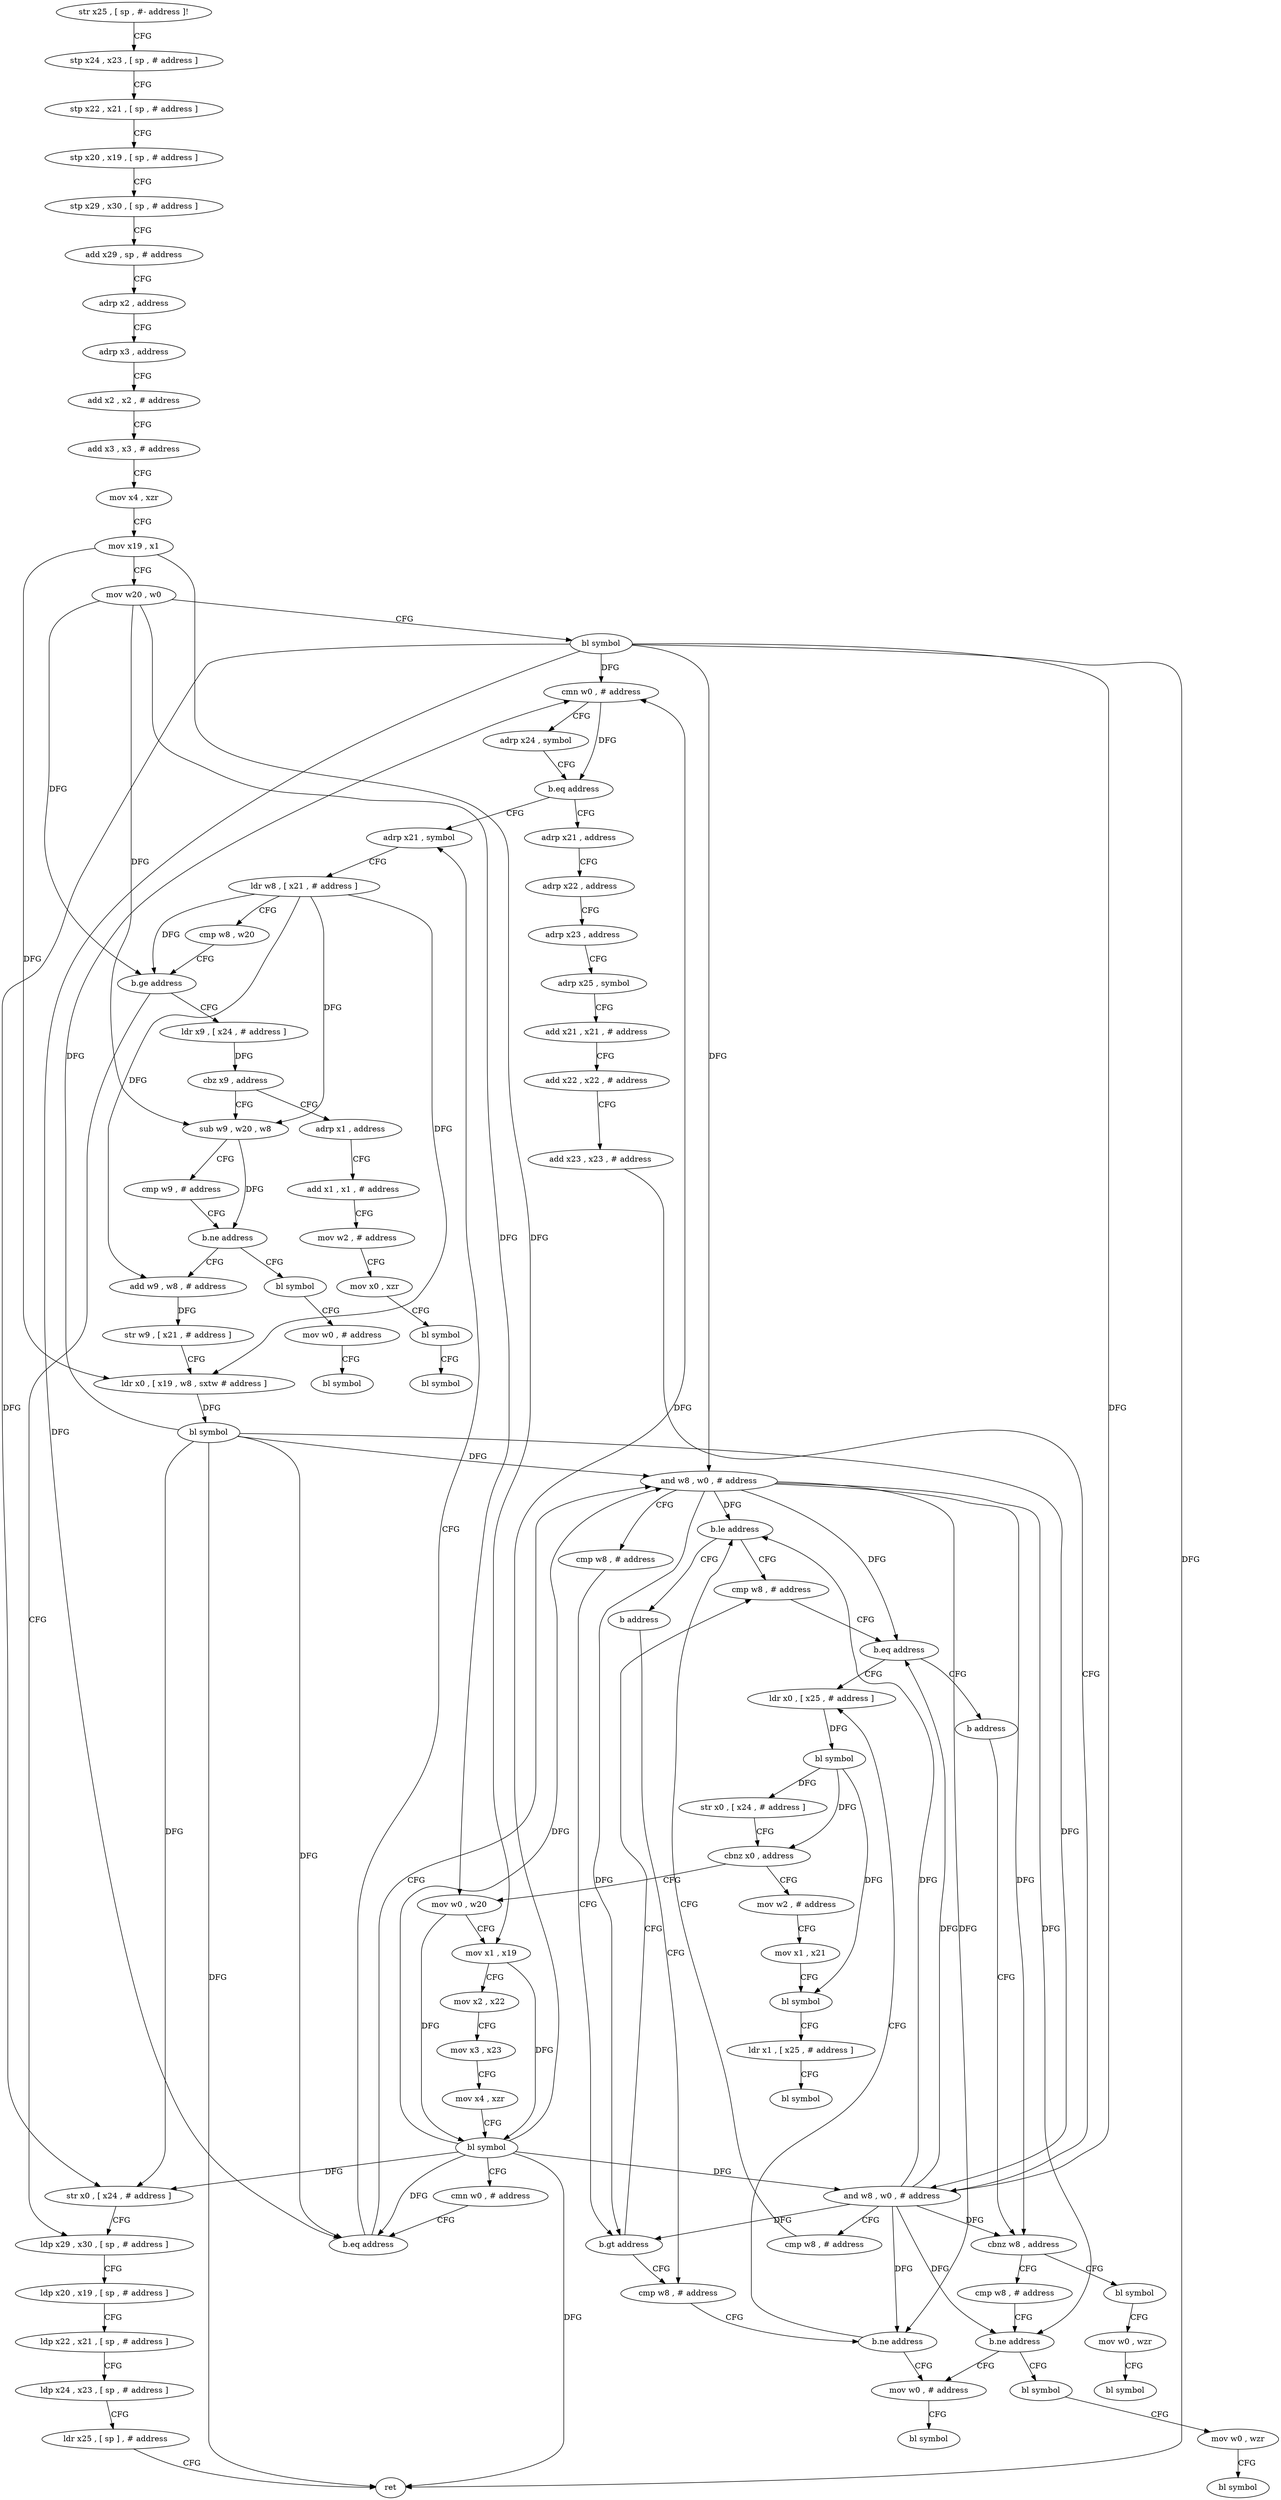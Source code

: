 digraph "func" {
"4214700" [label = "str x25 , [ sp , #- address ]!" ]
"4214704" [label = "stp x24 , x23 , [ sp , # address ]" ]
"4214708" [label = "stp x22 , x21 , [ sp , # address ]" ]
"4214712" [label = "stp x20 , x19 , [ sp , # address ]" ]
"4214716" [label = "stp x29 , x30 , [ sp , # address ]" ]
"4214720" [label = "add x29 , sp , # address" ]
"4214724" [label = "adrp x2 , address" ]
"4214728" [label = "adrp x3 , address" ]
"4214732" [label = "add x2 , x2 , # address" ]
"4214736" [label = "add x3 , x3 , # address" ]
"4214740" [label = "mov x4 , xzr" ]
"4214744" [label = "mov x19 , x1" ]
"4214748" [label = "mov w20 , w0" ]
"4214752" [label = "bl symbol" ]
"4214756" [label = "cmn w0 , # address" ]
"4214760" [label = "adrp x24 , symbol" ]
"4214764" [label = "b.eq address" ]
"4214916" [label = "adrp x21 , symbol" ]
"4214768" [label = "adrp x21 , address" ]
"4214920" [label = "ldr w8 , [ x21 , # address ]" ]
"4214924" [label = "cmp w8 , w20" ]
"4214928" [label = "b.ge address" ]
"4215000" [label = "ldp x29 , x30 , [ sp , # address ]" ]
"4214932" [label = "ldr x9 , [ x24 , # address ]" ]
"4214772" [label = "adrp x22 , address" ]
"4214776" [label = "adrp x23 , address" ]
"4214780" [label = "adrp x25 , symbol" ]
"4214784" [label = "add x21 , x21 , # address" ]
"4214788" [label = "add x22 , x22 , # address" ]
"4214792" [label = "add x23 , x23 , # address" ]
"4214796" [label = "and w8 , w0 , # address" ]
"4214800" [label = "cmp w8 , # address" ]
"4214804" [label = "b.le address" ]
"4214856" [label = "cmp w8 , # address" ]
"4214808" [label = "b address" ]
"4215004" [label = "ldp x20 , x19 , [ sp , # address ]" ]
"4215008" [label = "ldp x22 , x21 , [ sp , # address ]" ]
"4215012" [label = "ldp x24 , x23 , [ sp , # address ]" ]
"4215016" [label = "ldr x25 , [ sp ] , # address" ]
"4215020" [label = "ret" ]
"4214936" [label = "cbz x9 , address" ]
"4214968" [label = "sub w9 , w20 , w8" ]
"4214940" [label = "adrp x1 , address" ]
"4214860" [label = "b.eq address" ]
"4214876" [label = "ldr x0 , [ x25 , # address ]" ]
"4214864" [label = "b address" ]
"4214868" [label = "cmp w8 , # address" ]
"4214972" [label = "cmp w9 , # address" ]
"4214976" [label = "b.ne address" ]
"4215068" [label = "bl symbol" ]
"4214980" [label = "add w9 , w8 , # address" ]
"4214944" [label = "add x1 , x1 , # address" ]
"4214948" [label = "mov w2 , # address" ]
"4214952" [label = "mov x0 , xzr" ]
"4214956" [label = "bl symbol" ]
"4214960" [label = "bl symbol" ]
"4214880" [label = "bl symbol" ]
"4214884" [label = "str x0 , [ x24 , # address ]" ]
"4214888" [label = "cbnz x0 , address" ]
"4214812" [label = "mov w0 , w20" ]
"4214892" [label = "mov w2 , # address" ]
"4215024" [label = "cbnz w8 , address" ]
"4214872" [label = "b.ne address" ]
"4215060" [label = "mov w0 , # address" ]
"4215072" [label = "mov w0 , # address" ]
"4215076" [label = "bl symbol" ]
"4214984" [label = "str w9 , [ x21 , # address ]" ]
"4214988" [label = "ldr x0 , [ x19 , w8 , sxtw # address ]" ]
"4214992" [label = "bl symbol" ]
"4214996" [label = "str x0 , [ x24 , # address ]" ]
"4214816" [label = "mov x1 , x19" ]
"4214820" [label = "mov x2 , x22" ]
"4214824" [label = "mov x3 , x23" ]
"4214828" [label = "mov x4 , xzr" ]
"4214832" [label = "bl symbol" ]
"4214836" [label = "cmn w0 , # address" ]
"4214840" [label = "b.eq address" ]
"4214844" [label = "and w8 , w0 , # address" ]
"4214896" [label = "mov x1 , x21" ]
"4214900" [label = "bl symbol" ]
"4214904" [label = "ldr x1 , [ x25 , # address ]" ]
"4214908" [label = "bl symbol" ]
"4215040" [label = "cmp w8 , # address" ]
"4215028" [label = "bl symbol" ]
"4215064" [label = "bl symbol" ]
"4214848" [label = "cmp w8 , # address" ]
"4214852" [label = "b.gt address" ]
"4215044" [label = "b.ne address" ]
"4215048" [label = "bl symbol" ]
"4215032" [label = "mov w0 , wzr" ]
"4215036" [label = "bl symbol" ]
"4215052" [label = "mov w0 , wzr" ]
"4215056" [label = "bl symbol" ]
"4214700" -> "4214704" [ label = "CFG" ]
"4214704" -> "4214708" [ label = "CFG" ]
"4214708" -> "4214712" [ label = "CFG" ]
"4214712" -> "4214716" [ label = "CFG" ]
"4214716" -> "4214720" [ label = "CFG" ]
"4214720" -> "4214724" [ label = "CFG" ]
"4214724" -> "4214728" [ label = "CFG" ]
"4214728" -> "4214732" [ label = "CFG" ]
"4214732" -> "4214736" [ label = "CFG" ]
"4214736" -> "4214740" [ label = "CFG" ]
"4214740" -> "4214744" [ label = "CFG" ]
"4214744" -> "4214748" [ label = "CFG" ]
"4214744" -> "4214988" [ label = "DFG" ]
"4214744" -> "4214816" [ label = "DFG" ]
"4214748" -> "4214752" [ label = "CFG" ]
"4214748" -> "4214928" [ label = "DFG" ]
"4214748" -> "4214968" [ label = "DFG" ]
"4214748" -> "4214812" [ label = "DFG" ]
"4214752" -> "4214756" [ label = "DFG" ]
"4214752" -> "4214796" [ label = "DFG" ]
"4214752" -> "4215020" [ label = "DFG" ]
"4214752" -> "4214996" [ label = "DFG" ]
"4214752" -> "4214840" [ label = "DFG" ]
"4214752" -> "4214844" [ label = "DFG" ]
"4214756" -> "4214760" [ label = "CFG" ]
"4214756" -> "4214764" [ label = "DFG" ]
"4214760" -> "4214764" [ label = "CFG" ]
"4214764" -> "4214916" [ label = "CFG" ]
"4214764" -> "4214768" [ label = "CFG" ]
"4214916" -> "4214920" [ label = "CFG" ]
"4214768" -> "4214772" [ label = "CFG" ]
"4214920" -> "4214924" [ label = "CFG" ]
"4214920" -> "4214928" [ label = "DFG" ]
"4214920" -> "4214968" [ label = "DFG" ]
"4214920" -> "4214980" [ label = "DFG" ]
"4214920" -> "4214988" [ label = "DFG" ]
"4214924" -> "4214928" [ label = "CFG" ]
"4214928" -> "4215000" [ label = "CFG" ]
"4214928" -> "4214932" [ label = "CFG" ]
"4215000" -> "4215004" [ label = "CFG" ]
"4214932" -> "4214936" [ label = "DFG" ]
"4214772" -> "4214776" [ label = "CFG" ]
"4214776" -> "4214780" [ label = "CFG" ]
"4214780" -> "4214784" [ label = "CFG" ]
"4214784" -> "4214788" [ label = "CFG" ]
"4214788" -> "4214792" [ label = "CFG" ]
"4214792" -> "4214796" [ label = "CFG" ]
"4214796" -> "4214800" [ label = "CFG" ]
"4214796" -> "4214804" [ label = "DFG" ]
"4214796" -> "4214860" [ label = "DFG" ]
"4214796" -> "4214872" [ label = "DFG" ]
"4214796" -> "4215024" [ label = "DFG" ]
"4214796" -> "4214852" [ label = "DFG" ]
"4214796" -> "4215044" [ label = "DFG" ]
"4214800" -> "4214804" [ label = "CFG" ]
"4214804" -> "4214856" [ label = "CFG" ]
"4214804" -> "4214808" [ label = "CFG" ]
"4214856" -> "4214860" [ label = "CFG" ]
"4214808" -> "4214868" [ label = "CFG" ]
"4215004" -> "4215008" [ label = "CFG" ]
"4215008" -> "4215012" [ label = "CFG" ]
"4215012" -> "4215016" [ label = "CFG" ]
"4215016" -> "4215020" [ label = "CFG" ]
"4214936" -> "4214968" [ label = "CFG" ]
"4214936" -> "4214940" [ label = "CFG" ]
"4214968" -> "4214972" [ label = "CFG" ]
"4214968" -> "4214976" [ label = "DFG" ]
"4214940" -> "4214944" [ label = "CFG" ]
"4214860" -> "4214876" [ label = "CFG" ]
"4214860" -> "4214864" [ label = "CFG" ]
"4214876" -> "4214880" [ label = "DFG" ]
"4214864" -> "4215024" [ label = "CFG" ]
"4214868" -> "4214872" [ label = "CFG" ]
"4214972" -> "4214976" [ label = "CFG" ]
"4214976" -> "4215068" [ label = "CFG" ]
"4214976" -> "4214980" [ label = "CFG" ]
"4215068" -> "4215072" [ label = "CFG" ]
"4214980" -> "4214984" [ label = "DFG" ]
"4214944" -> "4214948" [ label = "CFG" ]
"4214948" -> "4214952" [ label = "CFG" ]
"4214952" -> "4214956" [ label = "CFG" ]
"4214956" -> "4214960" [ label = "CFG" ]
"4214880" -> "4214884" [ label = "DFG" ]
"4214880" -> "4214888" [ label = "DFG" ]
"4214880" -> "4214900" [ label = "DFG" ]
"4214884" -> "4214888" [ label = "CFG" ]
"4214888" -> "4214812" [ label = "CFG" ]
"4214888" -> "4214892" [ label = "CFG" ]
"4214812" -> "4214816" [ label = "CFG" ]
"4214812" -> "4214832" [ label = "DFG" ]
"4214892" -> "4214896" [ label = "CFG" ]
"4215024" -> "4215040" [ label = "CFG" ]
"4215024" -> "4215028" [ label = "CFG" ]
"4214872" -> "4215060" [ label = "CFG" ]
"4214872" -> "4214876" [ label = "CFG" ]
"4215060" -> "4215064" [ label = "CFG" ]
"4215072" -> "4215076" [ label = "CFG" ]
"4214984" -> "4214988" [ label = "CFG" ]
"4214988" -> "4214992" [ label = "DFG" ]
"4214992" -> "4214996" [ label = "DFG" ]
"4214992" -> "4214756" [ label = "DFG" ]
"4214992" -> "4214796" [ label = "DFG" ]
"4214992" -> "4215020" [ label = "DFG" ]
"4214992" -> "4214840" [ label = "DFG" ]
"4214992" -> "4214844" [ label = "DFG" ]
"4214996" -> "4215000" [ label = "CFG" ]
"4214816" -> "4214820" [ label = "CFG" ]
"4214816" -> "4214832" [ label = "DFG" ]
"4214820" -> "4214824" [ label = "CFG" ]
"4214824" -> "4214828" [ label = "CFG" ]
"4214828" -> "4214832" [ label = "CFG" ]
"4214832" -> "4214836" [ label = "CFG" ]
"4214832" -> "4214756" [ label = "DFG" ]
"4214832" -> "4214796" [ label = "DFG" ]
"4214832" -> "4214996" [ label = "DFG" ]
"4214832" -> "4215020" [ label = "DFG" ]
"4214832" -> "4214840" [ label = "DFG" ]
"4214832" -> "4214844" [ label = "DFG" ]
"4214836" -> "4214840" [ label = "CFG" ]
"4214840" -> "4214916" [ label = "CFG" ]
"4214840" -> "4214844" [ label = "CFG" ]
"4214844" -> "4214848" [ label = "CFG" ]
"4214844" -> "4214804" [ label = "DFG" ]
"4214844" -> "4214860" [ label = "DFG" ]
"4214844" -> "4214872" [ label = "DFG" ]
"4214844" -> "4215024" [ label = "DFG" ]
"4214844" -> "4214852" [ label = "DFG" ]
"4214844" -> "4215044" [ label = "DFG" ]
"4214896" -> "4214900" [ label = "CFG" ]
"4214900" -> "4214904" [ label = "CFG" ]
"4214904" -> "4214908" [ label = "CFG" ]
"4215040" -> "4215044" [ label = "CFG" ]
"4215028" -> "4215032" [ label = "CFG" ]
"4214848" -> "4214852" [ label = "CFG" ]
"4214852" -> "4214868" [ label = "CFG" ]
"4214852" -> "4214856" [ label = "CFG" ]
"4215044" -> "4215060" [ label = "CFG" ]
"4215044" -> "4215048" [ label = "CFG" ]
"4215048" -> "4215052" [ label = "CFG" ]
"4215032" -> "4215036" [ label = "CFG" ]
"4215052" -> "4215056" [ label = "CFG" ]
}
